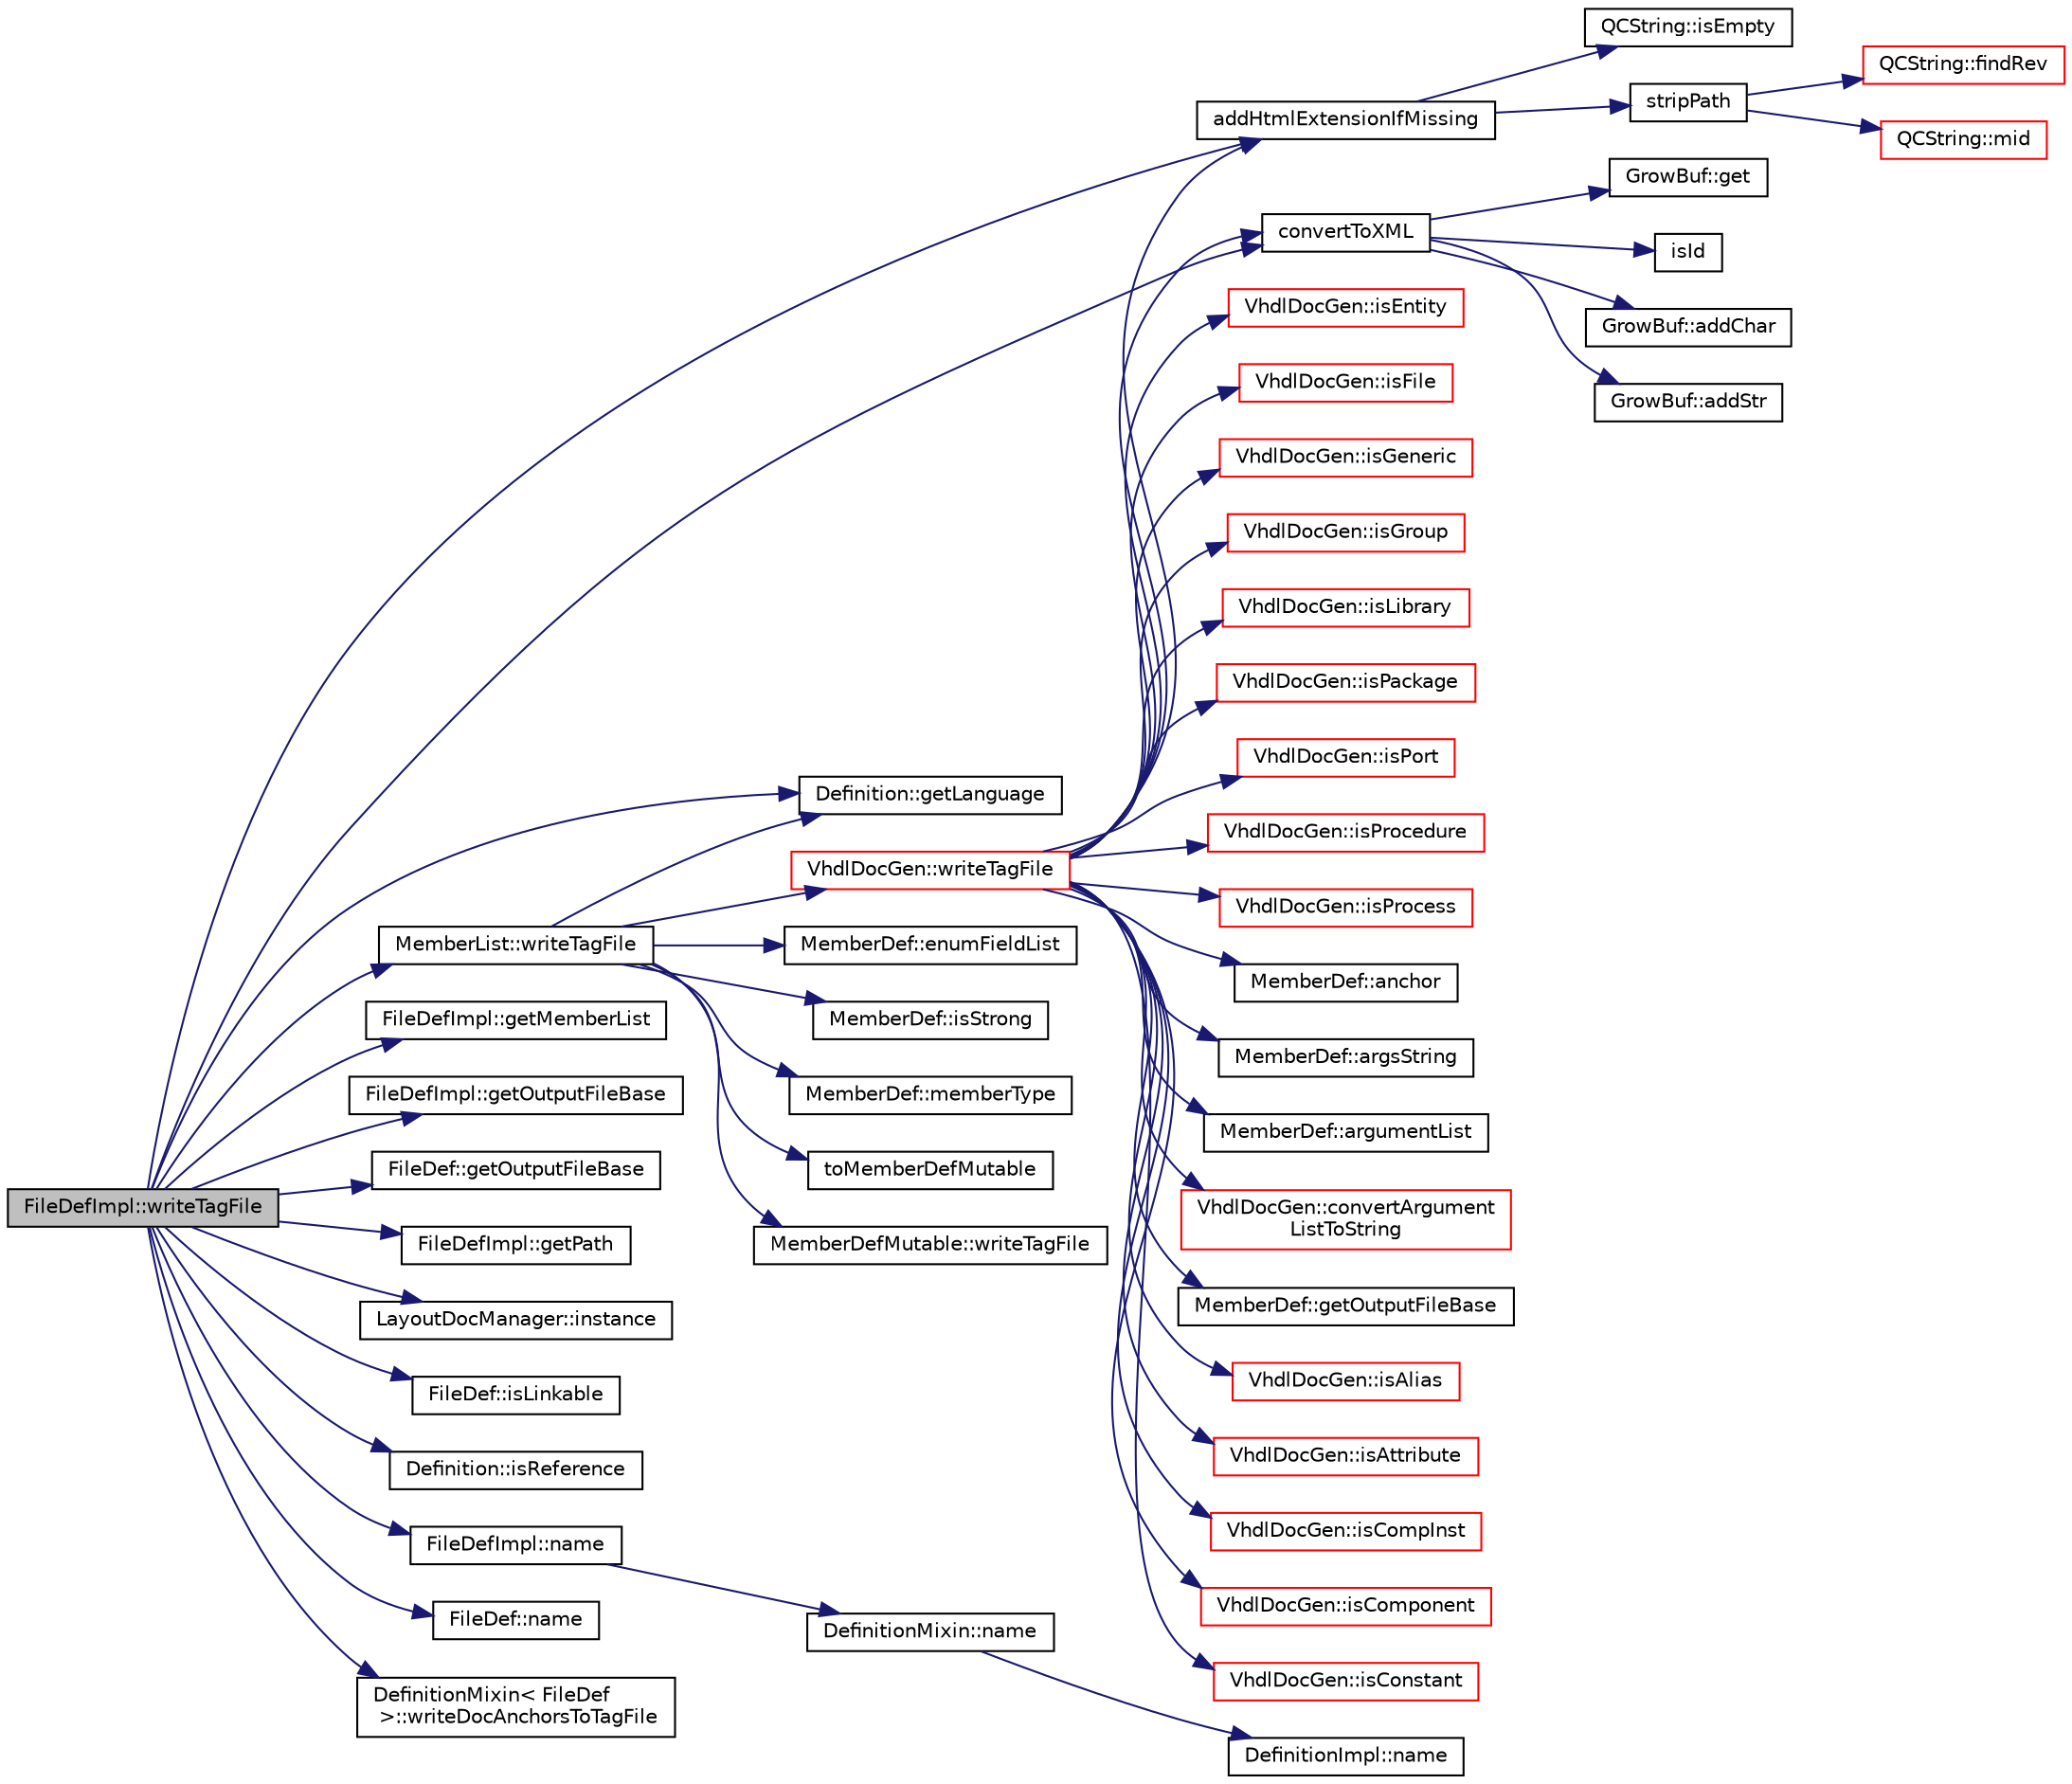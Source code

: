 digraph "FileDefImpl::writeTagFile"
{
 // LATEX_PDF_SIZE
  edge [fontname="Helvetica",fontsize="10",labelfontname="Helvetica",labelfontsize="10"];
  node [fontname="Helvetica",fontsize="10",shape=record];
  rankdir="LR";
  Node1 [label="FileDefImpl::writeTagFile",height=0.2,width=0.4,color="black", fillcolor="grey75", style="filled", fontcolor="black",tooltip=" "];
  Node1 -> Node2 [color="midnightblue",fontsize="10",style="solid",fontname="Helvetica"];
  Node2 [label="addHtmlExtensionIfMissing",height=0.2,width=0.4,color="black", fillcolor="white", style="filled",URL="$util_8cpp.html#a36c74291c5a9adc05d5cb6c0932f6b82",tooltip=" "];
  Node2 -> Node3 [color="midnightblue",fontsize="10",style="solid",fontname="Helvetica"];
  Node3 [label="QCString::isEmpty",height=0.2,width=0.4,color="black", fillcolor="white", style="filled",URL="$classQCString.html#a621c4090d69ad7d05ef8e5234376c3d8",tooltip=" "];
  Node2 -> Node4 [color="midnightblue",fontsize="10",style="solid",fontname="Helvetica"];
  Node4 [label="stripPath",height=0.2,width=0.4,color="black", fillcolor="white", style="filled",URL="$util_8cpp.html#a3d37ec79f266698bd836af54ba75e63e",tooltip=" "];
  Node4 -> Node5 [color="midnightblue",fontsize="10",style="solid",fontname="Helvetica"];
  Node5 [label="QCString::findRev",height=0.2,width=0.4,color="red", fillcolor="white", style="filled",URL="$classQCString.html#ab47a6435c16d61d04fb448f1080b4e26",tooltip=" "];
  Node4 -> Node9 [color="midnightblue",fontsize="10",style="solid",fontname="Helvetica"];
  Node9 [label="QCString::mid",height=0.2,width=0.4,color="red", fillcolor="white", style="filled",URL="$classQCString.html#a27136caf9c0bc4daca574cda6f113551",tooltip=" "];
  Node1 -> Node11 [color="midnightblue",fontsize="10",style="solid",fontname="Helvetica"];
  Node11 [label="convertToXML",height=0.2,width=0.4,color="black", fillcolor="white", style="filled",URL="$util_8cpp.html#a93c7f78ab05807663dd8947d0dd5423f",tooltip=" "];
  Node11 -> Node12 [color="midnightblue",fontsize="10",style="solid",fontname="Helvetica"];
  Node12 [label="GrowBuf::addChar",height=0.2,width=0.4,color="black", fillcolor="white", style="filled",URL="$classGrowBuf.html#a46b4677f555d2abc718f26e71a59efda",tooltip=" "];
  Node11 -> Node13 [color="midnightblue",fontsize="10",style="solid",fontname="Helvetica"];
  Node13 [label="GrowBuf::addStr",height=0.2,width=0.4,color="black", fillcolor="white", style="filled",URL="$classGrowBuf.html#a5e0ff6d9f7a7139725d77a9d669340f3",tooltip=" "];
  Node11 -> Node14 [color="midnightblue",fontsize="10",style="solid",fontname="Helvetica"];
  Node14 [label="GrowBuf::get",height=0.2,width=0.4,color="black", fillcolor="white", style="filled",URL="$classGrowBuf.html#a88d6408723b8c1a58187f24da81dfd5e",tooltip=" "];
  Node11 -> Node15 [color="midnightblue",fontsize="10",style="solid",fontname="Helvetica"];
  Node15 [label="isId",height=0.2,width=0.4,color="black", fillcolor="white", style="filled",URL="$util_8h.html#ae320c88a8522836f00095d566529046f",tooltip=" "];
  Node1 -> Node16 [color="midnightblue",fontsize="10",style="solid",fontname="Helvetica"];
  Node16 [label="Definition::getLanguage",height=0.2,width=0.4,color="black", fillcolor="white", style="filled",URL="$classDefinition.html#a0dda9f50f2f9754e6341a10373eafec7",tooltip=" "];
  Node1 -> Node17 [color="midnightblue",fontsize="10",style="solid",fontname="Helvetica"];
  Node17 [label="FileDefImpl::getMemberList",height=0.2,width=0.4,color="black", fillcolor="white", style="filled",URL="$classFileDefImpl.html#a88fed06eebe67153120b530866231b2a",tooltip=" "];
  Node1 -> Node18 [color="midnightblue",fontsize="10",style="solid",fontname="Helvetica"];
  Node18 [label="FileDefImpl::getOutputFileBase",height=0.2,width=0.4,color="black", fillcolor="white", style="filled",URL="$classFileDefImpl.html#a49bf4242bbcbded537f0bfd8f263ae2b",tooltip=" "];
  Node1 -> Node19 [color="midnightblue",fontsize="10",style="solid",fontname="Helvetica"];
  Node19 [label="FileDef::getOutputFileBase",height=0.2,width=0.4,color="black", fillcolor="white", style="filled",URL="$classFileDef.html#a9179d91d067ba32f0e51aaffb2ea2f3b",tooltip=" "];
  Node1 -> Node20 [color="midnightblue",fontsize="10",style="solid",fontname="Helvetica"];
  Node20 [label="FileDefImpl::getPath",height=0.2,width=0.4,color="black", fillcolor="white", style="filled",URL="$classFileDefImpl.html#a1bcfb6dd1efabeaaf6f3c3492adf6748",tooltip=" "];
  Node1 -> Node21 [color="midnightblue",fontsize="10",style="solid",fontname="Helvetica"];
  Node21 [label="LayoutDocManager::instance",height=0.2,width=0.4,color="black", fillcolor="white", style="filled",URL="$classLayoutDocManager.html#a87bc2288833b8769bd03e47c58fbba6a",tooltip=" "];
  Node1 -> Node22 [color="midnightblue",fontsize="10",style="solid",fontname="Helvetica"];
  Node22 [label="FileDef::isLinkable",height=0.2,width=0.4,color="black", fillcolor="white", style="filled",URL="$classFileDef.html#a18cecb4e062e28d65f18313b9357601e",tooltip=" "];
  Node1 -> Node23 [color="midnightblue",fontsize="10",style="solid",fontname="Helvetica"];
  Node23 [label="Definition::isReference",height=0.2,width=0.4,color="black", fillcolor="white", style="filled",URL="$classDefinition.html#ae1c69242fea84675cf9a07b0ba22f52f",tooltip=" "];
  Node1 -> Node24 [color="midnightblue",fontsize="10",style="solid",fontname="Helvetica"];
  Node24 [label="FileDefImpl::name",height=0.2,width=0.4,color="black", fillcolor="white", style="filled",URL="$classFileDefImpl.html#af09750b8bb362bd1a5c4be32991ee20b",tooltip=" "];
  Node24 -> Node25 [color="midnightblue",fontsize="10",style="solid",fontname="Helvetica"];
  Node25 [label="DefinitionMixin::name",height=0.2,width=0.4,color="black", fillcolor="white", style="filled",URL="$classDefinitionMixin.html#a03a95195d1616701c67a11d38b2b22bf",tooltip=" "];
  Node25 -> Node26 [color="midnightblue",fontsize="10",style="solid",fontname="Helvetica"];
  Node26 [label="DefinitionImpl::name",height=0.2,width=0.4,color="black", fillcolor="white", style="filled",URL="$classDefinitionImpl.html#a74ef9c81f02bb1ffaf62ba31239750c4",tooltip=" "];
  Node1 -> Node27 [color="midnightblue",fontsize="10",style="solid",fontname="Helvetica"];
  Node27 [label="FileDef::name",height=0.2,width=0.4,color="black", fillcolor="white", style="filled",URL="$classFileDef.html#ad305f1328487bfce411ebfd9d4966b02",tooltip=" "];
  Node1 -> Node28 [color="midnightblue",fontsize="10",style="solid",fontname="Helvetica"];
  Node28 [label="DefinitionMixin\< FileDef\l \>::writeDocAnchorsToTagFile",height=0.2,width=0.4,color="black", fillcolor="white", style="filled",URL="$classDefinitionMixin.html#a03ee9d5777b8854f5663681f4352d6f2",tooltip=" "];
  Node1 -> Node29 [color="midnightblue",fontsize="10",style="solid",fontname="Helvetica"];
  Node29 [label="MemberList::writeTagFile",height=0.2,width=0.4,color="black", fillcolor="white", style="filled",URL="$classMemberList.html#a5b1ea0f8c0e0e7bb5e1340f6df6aa8bc",tooltip=" "];
  Node29 -> Node30 [color="midnightblue",fontsize="10",style="solid",fontname="Helvetica"];
  Node30 [label="MemberDef::enumFieldList",height=0.2,width=0.4,color="black", fillcolor="white", style="filled",URL="$classMemberDef.html#a4df0bef52b6d1d15a4b12a187c8a90ca",tooltip=" "];
  Node29 -> Node16 [color="midnightblue",fontsize="10",style="solid",fontname="Helvetica"];
  Node29 -> Node31 [color="midnightblue",fontsize="10",style="solid",fontname="Helvetica"];
  Node31 [label="MemberDef::isStrong",height=0.2,width=0.4,color="black", fillcolor="white", style="filled",URL="$classMemberDef.html#adbdbd0e3d3630af579a02e97e162a328",tooltip=" "];
  Node29 -> Node32 [color="midnightblue",fontsize="10",style="solid",fontname="Helvetica"];
  Node32 [label="MemberDef::memberType",height=0.2,width=0.4,color="black", fillcolor="white", style="filled",URL="$classMemberDef.html#abbdaf88716807e7ff82ed7502cde51fc",tooltip=" "];
  Node29 -> Node33 [color="midnightblue",fontsize="10",style="solid",fontname="Helvetica"];
  Node33 [label="toMemberDefMutable",height=0.2,width=0.4,color="black", fillcolor="white", style="filled",URL="$memberdef_8cpp.html#a9ea80ba313803ae565f05ce1c8eb6bb5",tooltip=" "];
  Node29 -> Node34 [color="midnightblue",fontsize="10",style="solid",fontname="Helvetica"];
  Node34 [label="VhdlDocGen::writeTagFile",height=0.2,width=0.4,color="red", fillcolor="white", style="filled",URL="$classVhdlDocGen.html#a76fe2943fccabc70c52ad3b6e31f4fa5",tooltip=" "];
  Node34 -> Node2 [color="midnightblue",fontsize="10",style="solid",fontname="Helvetica"];
  Node34 -> Node35 [color="midnightblue",fontsize="10",style="solid",fontname="Helvetica"];
  Node35 [label="MemberDef::anchor",height=0.2,width=0.4,color="black", fillcolor="white", style="filled",URL="$classMemberDef.html#a170c6221384447f7e2e9f5a529efef40",tooltip=" "];
  Node34 -> Node36 [color="midnightblue",fontsize="10",style="solid",fontname="Helvetica"];
  Node36 [label="MemberDef::argsString",height=0.2,width=0.4,color="black", fillcolor="white", style="filled",URL="$classMemberDef.html#adfae3b8f49644ba27669daa9412e14a3",tooltip=" "];
  Node34 -> Node37 [color="midnightblue",fontsize="10",style="solid",fontname="Helvetica"];
  Node37 [label="MemberDef::argumentList",height=0.2,width=0.4,color="black", fillcolor="white", style="filled",URL="$classMemberDef.html#a515503656a6cffb2d27f60e93c3c780e",tooltip=" "];
  Node34 -> Node38 [color="midnightblue",fontsize="10",style="solid",fontname="Helvetica"];
  Node38 [label="VhdlDocGen::convertArgument\lListToString",height=0.2,width=0.4,color="red", fillcolor="white", style="filled",URL="$classVhdlDocGen.html#a1876213c101b31a44336d48b6b33e9ec",tooltip=" "];
  Node34 -> Node11 [color="midnightblue",fontsize="10",style="solid",fontname="Helvetica"];
  Node34 -> Node40 [color="midnightblue",fontsize="10",style="solid",fontname="Helvetica"];
  Node40 [label="MemberDef::getOutputFileBase",height=0.2,width=0.4,color="black", fillcolor="white", style="filled",URL="$classMemberDef.html#a1691f8cc2d90978d091a7d7aae11dd8d",tooltip=" "];
  Node34 -> Node41 [color="midnightblue",fontsize="10",style="solid",fontname="Helvetica"];
  Node41 [label="VhdlDocGen::isAlias",height=0.2,width=0.4,color="red", fillcolor="white", style="filled",URL="$classVhdlDocGen.html#af13dd5eb831c1df008b0fd41928f4b7c",tooltip=" "];
  Node34 -> Node43 [color="midnightblue",fontsize="10",style="solid",fontname="Helvetica"];
  Node43 [label="VhdlDocGen::isAttribute",height=0.2,width=0.4,color="red", fillcolor="white", style="filled",URL="$classVhdlDocGen.html#a2dc9e668acc7c79f211709e2a0eeccad",tooltip=" "];
  Node34 -> Node44 [color="midnightblue",fontsize="10",style="solid",fontname="Helvetica"];
  Node44 [label="VhdlDocGen::isCompInst",height=0.2,width=0.4,color="red", fillcolor="white", style="filled",URL="$classVhdlDocGen.html#ab9e42b2cf2d969dcc943ec355d4fa6b2",tooltip=" "];
  Node34 -> Node45 [color="midnightblue",fontsize="10",style="solid",fontname="Helvetica"];
  Node45 [label="VhdlDocGen::isComponent",height=0.2,width=0.4,color="red", fillcolor="white", style="filled",URL="$classVhdlDocGen.html#ad3fdc795bf951ef11221894512b8bc6c",tooltip=" "];
  Node34 -> Node46 [color="midnightblue",fontsize="10",style="solid",fontname="Helvetica"];
  Node46 [label="VhdlDocGen::isConstant",height=0.2,width=0.4,color="red", fillcolor="white", style="filled",URL="$classVhdlDocGen.html#a2c3cdcd27394531385ccd8c56257edc1",tooltip=" "];
  Node34 -> Node47 [color="midnightblue",fontsize="10",style="solid",fontname="Helvetica"];
  Node47 [label="VhdlDocGen::isEntity",height=0.2,width=0.4,color="red", fillcolor="white", style="filled",URL="$classVhdlDocGen.html#a65218023c4970a90f3bce70938a99781",tooltip=" "];
  Node34 -> Node48 [color="midnightblue",fontsize="10",style="solid",fontname="Helvetica"];
  Node48 [label="VhdlDocGen::isFile",height=0.2,width=0.4,color="red", fillcolor="white", style="filled",URL="$classVhdlDocGen.html#a7ac9c26b1b0fb7402cc58acaf569df89",tooltip=" "];
  Node34 -> Node49 [color="midnightblue",fontsize="10",style="solid",fontname="Helvetica"];
  Node49 [label="VhdlDocGen::isGeneric",height=0.2,width=0.4,color="red", fillcolor="white", style="filled",URL="$classVhdlDocGen.html#ae3c19429669d382581ba37aee5f39278",tooltip=" "];
  Node34 -> Node50 [color="midnightblue",fontsize="10",style="solid",fontname="Helvetica"];
  Node50 [label="VhdlDocGen::isGroup",height=0.2,width=0.4,color="red", fillcolor="white", style="filled",URL="$classVhdlDocGen.html#a069c8ad206be372bd948cc8e964218ed",tooltip=" "];
  Node34 -> Node51 [color="midnightblue",fontsize="10",style="solid",fontname="Helvetica"];
  Node51 [label="VhdlDocGen::isLibrary",height=0.2,width=0.4,color="red", fillcolor="white", style="filled",URL="$classVhdlDocGen.html#a3f582b69841bae3ec6f1281604b6f0c8",tooltip=" "];
  Node34 -> Node52 [color="midnightblue",fontsize="10",style="solid",fontname="Helvetica"];
  Node52 [label="VhdlDocGen::isPackage",height=0.2,width=0.4,color="red", fillcolor="white", style="filled",URL="$classVhdlDocGen.html#aca017e059b8a2972c2cad968800c0564",tooltip=" "];
  Node34 -> Node53 [color="midnightblue",fontsize="10",style="solid",fontname="Helvetica"];
  Node53 [label="VhdlDocGen::isPort",height=0.2,width=0.4,color="red", fillcolor="white", style="filled",URL="$classVhdlDocGen.html#a73186f5d1ba5e6c11c6f006708da79a6",tooltip=" "];
  Node34 -> Node54 [color="midnightblue",fontsize="10",style="solid",fontname="Helvetica"];
  Node54 [label="VhdlDocGen::isProcedure",height=0.2,width=0.4,color="red", fillcolor="white", style="filled",URL="$classVhdlDocGen.html#aed906dd71cdcb8aca1bc6e3f9fba9732",tooltip=" "];
  Node34 -> Node55 [color="midnightblue",fontsize="10",style="solid",fontname="Helvetica"];
  Node55 [label="VhdlDocGen::isProcess",height=0.2,width=0.4,color="red", fillcolor="white", style="filled",URL="$classVhdlDocGen.html#a212ea7da7de8f22c3ca1dd14a38a67ef",tooltip=" "];
  Node29 -> Node65 [color="midnightblue",fontsize="10",style="solid",fontname="Helvetica"];
  Node65 [label="MemberDefMutable::writeTagFile",height=0.2,width=0.4,color="black", fillcolor="white", style="filled",URL="$classMemberDefMutable.html#a5c1f3e59dcd480b57c41ab9c149076a5",tooltip=" "];
}
